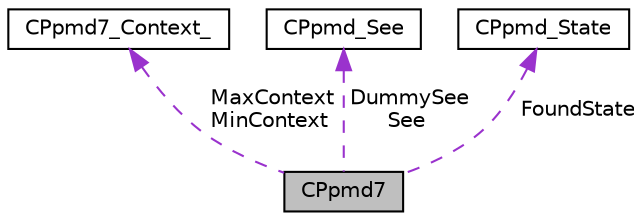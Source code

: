 digraph "CPpmd7"
{
 // LATEX_PDF_SIZE
  edge [fontname="Helvetica",fontsize="10",labelfontname="Helvetica",labelfontsize="10"];
  node [fontname="Helvetica",fontsize="10",shape=record];
  Node1 [label="CPpmd7",height=0.2,width=0.4,color="black", fillcolor="grey75", style="filled", fontcolor="black",tooltip=" "];
  Node2 -> Node1 [dir="back",color="darkorchid3",fontsize="10",style="dashed",label=" MaxContext\nMinContext" ,fontname="Helvetica"];
  Node2 [label="CPpmd7_Context_",height=0.2,width=0.4,color="black", fillcolor="white", style="filled",URL="$struct_c_ppmd7___context__.html",tooltip=" "];
  Node3 -> Node1 [dir="back",color="darkorchid3",fontsize="10",style="dashed",label=" DummySee\nSee" ,fontname="Helvetica"];
  Node3 [label="CPpmd_See",height=0.2,width=0.4,color="black", fillcolor="white", style="filled",URL="$struct_c_ppmd___see.html",tooltip=" "];
  Node4 -> Node1 [dir="back",color="darkorchid3",fontsize="10",style="dashed",label=" FoundState" ,fontname="Helvetica"];
  Node4 [label="CPpmd_State",height=0.2,width=0.4,color="black", fillcolor="white", style="filled",URL="$struct_c_ppmd___state.html",tooltip=" "];
}

